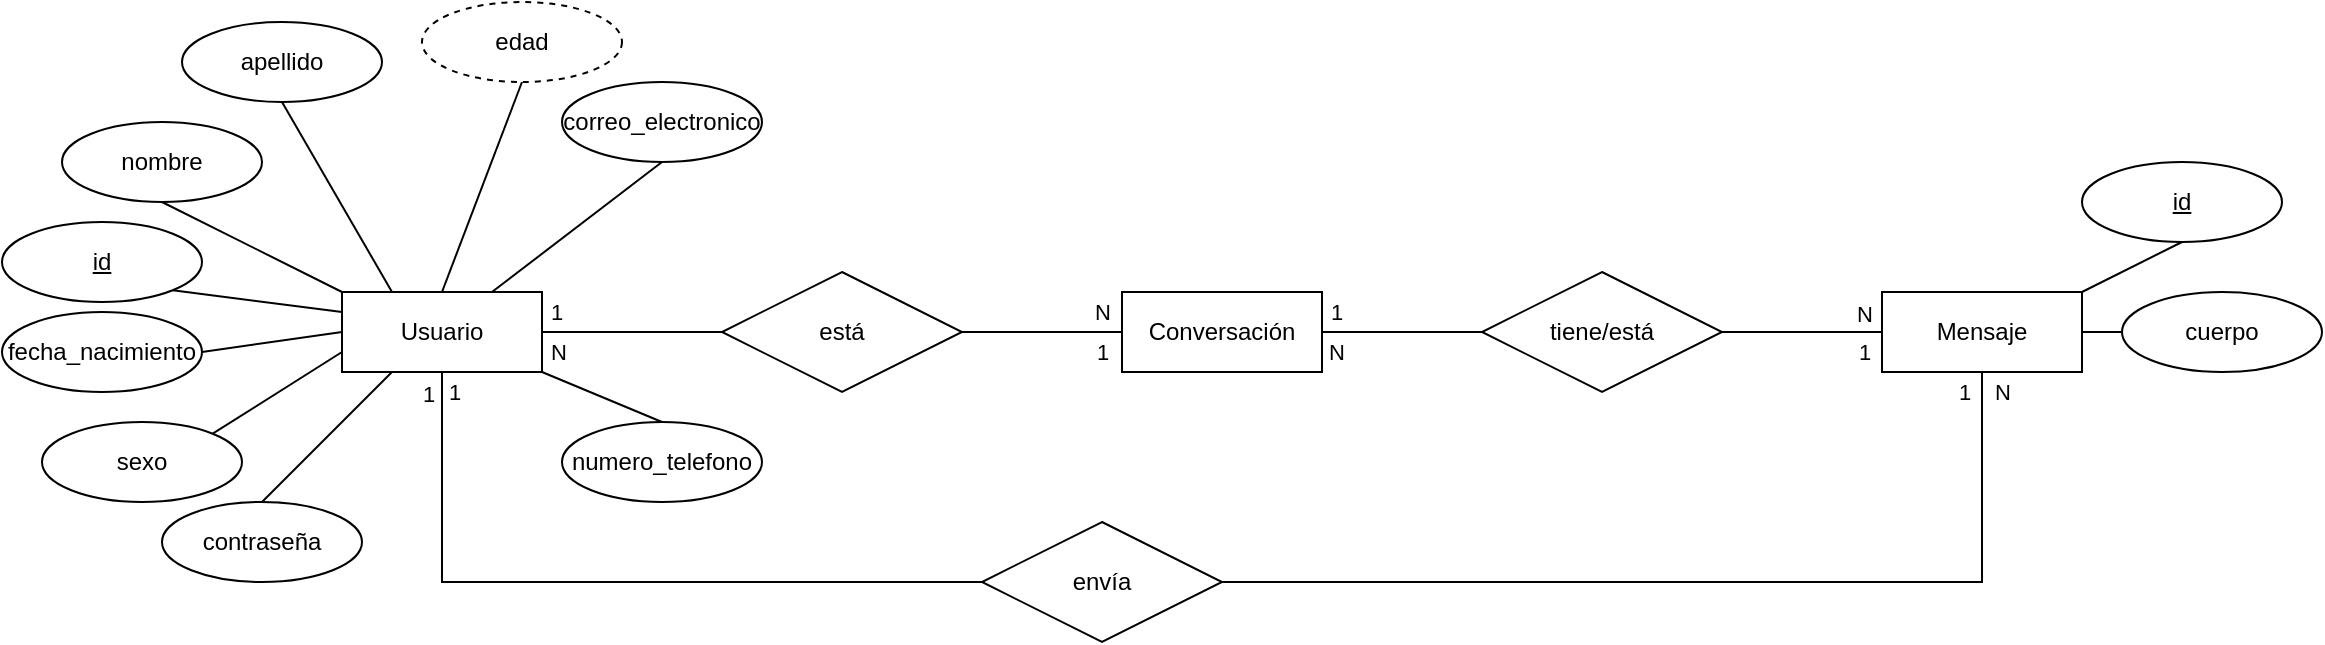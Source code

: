 <mxfile version="21.1.2" type="device" pages="2">
  <diagram name="Modelo E-R" id="Kjq1ofLbOxdG6MeeP5zD">
    <mxGraphModel dx="451" dy="279" grid="1" gridSize="10" guides="1" tooltips="1" connect="1" arrows="1" fold="1" page="1" pageScale="1" pageWidth="1920" pageHeight="1200" math="0" shadow="0">
      <root>
        <mxCell id="0" />
        <mxCell id="1" parent="0" />
        <mxCell id="yX9JV-Ymla08bKWUB7v5-12" style="rounded=0;orthogonalLoop=1;jettySize=auto;html=1;exitX=1;exitY=1;exitDx=0;exitDy=0;entryX=0.5;entryY=0;entryDx=0;entryDy=0;endArrow=none;endFill=0;" parent="1" source="4losXt2eRMsu0hmIPOYS-1" target="yX9JV-Ymla08bKWUB7v5-3" edge="1">
          <mxGeometry relative="1" as="geometry" />
        </mxCell>
        <mxCell id="X-p3ntqWOkDZ_lvU22I9-5" style="edgeStyle=orthogonalEdgeStyle;rounded=0;orthogonalLoop=1;jettySize=auto;html=1;exitX=1;exitY=0.5;exitDx=0;exitDy=0;entryX=0;entryY=0.5;entryDx=0;entryDy=0;endArrow=none;endFill=0;" parent="1" source="4losXt2eRMsu0hmIPOYS-1" target="X-p3ntqWOkDZ_lvU22I9-4" edge="1">
          <mxGeometry relative="1" as="geometry" />
        </mxCell>
        <mxCell id="X-p3ntqWOkDZ_lvU22I9-13" value="1" style="edgeLabel;html=1;align=center;verticalAlign=middle;resizable=0;points=[];" parent="X-p3ntqWOkDZ_lvU22I9-5" vertex="1" connectable="0">
          <mxGeometry x="-0.856" relative="1" as="geometry">
            <mxPoint y="-10" as="offset" />
          </mxGeometry>
        </mxCell>
        <mxCell id="X-p3ntqWOkDZ_lvU22I9-16" value="N" style="edgeLabel;html=1;align=center;verticalAlign=middle;resizable=0;points=[];" parent="X-p3ntqWOkDZ_lvU22I9-5" vertex="1" connectable="0">
          <mxGeometry x="-0.833" y="-2" relative="1" as="geometry">
            <mxPoint y="8" as="offset" />
          </mxGeometry>
        </mxCell>
        <mxCell id="dTG6pvPPmzNsuKSoRJyU-1" style="edgeStyle=orthogonalEdgeStyle;rounded=0;orthogonalLoop=1;jettySize=auto;html=1;exitX=0.5;exitY=1;exitDx=0;exitDy=0;entryX=0;entryY=0.5;entryDx=0;entryDy=0;endArrow=none;endFill=0;" edge="1" parent="1" source="4losXt2eRMsu0hmIPOYS-1" target="HdDeSyMFWv21t6nSbAXX-1">
          <mxGeometry relative="1" as="geometry" />
        </mxCell>
        <mxCell id="dTG6pvPPmzNsuKSoRJyU-2" value="1" style="edgeLabel;html=1;align=center;verticalAlign=middle;resizable=0;points=[];" vertex="1" connectable="0" parent="dTG6pvPPmzNsuKSoRJyU-1">
          <mxGeometry x="-0.949" relative="1" as="geometry">
            <mxPoint x="-7" y="1" as="offset" />
          </mxGeometry>
        </mxCell>
        <mxCell id="dTG6pvPPmzNsuKSoRJyU-6" value="1" style="edgeLabel;html=1;align=center;verticalAlign=middle;resizable=0;points=[];" vertex="1" connectable="0" parent="dTG6pvPPmzNsuKSoRJyU-1">
          <mxGeometry x="-0.941" relative="1" as="geometry">
            <mxPoint x="6" y="-1" as="offset" />
          </mxGeometry>
        </mxCell>
        <mxCell id="4losXt2eRMsu0hmIPOYS-1" value="Usuario" style="whiteSpace=wrap;html=1;align=center;" parent="1" vertex="1">
          <mxGeometry x="170" y="145" width="100" height="40" as="geometry" />
        </mxCell>
        <mxCell id="X-p3ntqWOkDZ_lvU22I9-10" style="rounded=0;orthogonalLoop=1;jettySize=auto;html=1;exitX=1;exitY=0;exitDx=0;exitDy=0;entryX=0.5;entryY=1;entryDx=0;entryDy=0;endArrow=none;endFill=0;" parent="1" source="4losXt2eRMsu0hmIPOYS-2" target="xmsk2zyIc6v0mAVFfnuu-1" edge="1">
          <mxGeometry relative="1" as="geometry" />
        </mxCell>
        <mxCell id="X-p3ntqWOkDZ_lvU22I9-11" style="rounded=0;orthogonalLoop=1;jettySize=auto;html=1;exitX=1;exitY=0.5;exitDx=0;exitDy=0;endArrow=none;endFill=0;" parent="1" source="4losXt2eRMsu0hmIPOYS-2" target="xmsk2zyIc6v0mAVFfnuu-4" edge="1">
          <mxGeometry relative="1" as="geometry" />
        </mxCell>
        <mxCell id="4losXt2eRMsu0hmIPOYS-2" value="Mensaje" style="whiteSpace=wrap;html=1;align=center;" parent="1" vertex="1">
          <mxGeometry x="940" y="145" width="100" height="40" as="geometry" />
        </mxCell>
        <mxCell id="yX9JV-Ymla08bKWUB7v5-4" style="rounded=0;orthogonalLoop=1;jettySize=auto;html=1;exitX=1;exitY=1;exitDx=0;exitDy=0;entryX=0;entryY=0.25;entryDx=0;entryDy=0;endArrow=none;endFill=0;" parent="1" source="4losXt2eRMsu0hmIPOYS-3" target="4losXt2eRMsu0hmIPOYS-1" edge="1">
          <mxGeometry relative="1" as="geometry" />
        </mxCell>
        <mxCell id="4losXt2eRMsu0hmIPOYS-3" value="id" style="ellipse;whiteSpace=wrap;html=1;align=center;fontStyle=4;" parent="1" vertex="1">
          <mxGeometry y="110" width="100" height="40" as="geometry" />
        </mxCell>
        <mxCell id="yX9JV-Ymla08bKWUB7v5-5" style="rounded=0;orthogonalLoop=1;jettySize=auto;html=1;exitX=0.5;exitY=1;exitDx=0;exitDy=0;endArrow=none;endFill=0;entryX=0;entryY=0;entryDx=0;entryDy=0;" parent="1" source="kiLoDUDONu8ahi3XAkX6-1" target="4losXt2eRMsu0hmIPOYS-1" edge="1">
          <mxGeometry relative="1" as="geometry">
            <mxPoint x="130" y="150" as="targetPoint" />
          </mxGeometry>
        </mxCell>
        <mxCell id="kiLoDUDONu8ahi3XAkX6-1" value="nombre" style="ellipse;whiteSpace=wrap;html=1;align=center;" parent="1" vertex="1">
          <mxGeometry x="30" y="60" width="100" height="40" as="geometry" />
        </mxCell>
        <mxCell id="yX9JV-Ymla08bKWUB7v5-6" style="rounded=0;orthogonalLoop=1;jettySize=auto;html=1;exitX=0.5;exitY=1;exitDx=0;exitDy=0;entryX=0.25;entryY=0;entryDx=0;entryDy=0;endArrow=none;endFill=0;" parent="1" source="kiLoDUDONu8ahi3XAkX6-2" target="4losXt2eRMsu0hmIPOYS-1" edge="1">
          <mxGeometry relative="1" as="geometry" />
        </mxCell>
        <mxCell id="kiLoDUDONu8ahi3XAkX6-2" value="apellido" style="ellipse;whiteSpace=wrap;html=1;align=center;" parent="1" vertex="1">
          <mxGeometry x="90" y="10" width="100" height="40" as="geometry" />
        </mxCell>
        <mxCell id="yX9JV-Ymla08bKWUB7v5-7" style="rounded=0;orthogonalLoop=1;jettySize=auto;html=1;exitX=0.5;exitY=1;exitDx=0;exitDy=0;entryX=0.5;entryY=0;entryDx=0;entryDy=0;endArrow=none;endFill=0;" parent="1" source="tdKTAabC3araStLOoex2-2" target="4losXt2eRMsu0hmIPOYS-1" edge="1">
          <mxGeometry relative="1" as="geometry" />
        </mxCell>
        <mxCell id="tdKTAabC3araStLOoex2-2" value="edad" style="ellipse;whiteSpace=wrap;html=1;align=center;dashed=1;" parent="1" vertex="1">
          <mxGeometry x="210" width="100" height="40" as="geometry" />
        </mxCell>
        <mxCell id="yX9JV-Ymla08bKWUB7v5-9" style="rounded=0;orthogonalLoop=1;jettySize=auto;html=1;exitX=1;exitY=0.5;exitDx=0;exitDy=0;entryX=0;entryY=0.5;entryDx=0;entryDy=0;endArrow=none;endFill=0;" parent="1" source="tdKTAabC3araStLOoex2-5" target="4losXt2eRMsu0hmIPOYS-1" edge="1">
          <mxGeometry relative="1" as="geometry" />
        </mxCell>
        <mxCell id="tdKTAabC3araStLOoex2-5" value="fecha_nacimiento" style="ellipse;whiteSpace=wrap;html=1;align=center;" parent="1" vertex="1">
          <mxGeometry y="155" width="100" height="40" as="geometry" />
        </mxCell>
        <mxCell id="yX9JV-Ymla08bKWUB7v5-10" style="rounded=0;orthogonalLoop=1;jettySize=auto;html=1;exitX=1;exitY=0;exitDx=0;exitDy=0;entryX=0;entryY=0.75;entryDx=0;entryDy=0;endArrow=none;endFill=0;" parent="1" source="vCHXLCT4q0ZmiiI1EdTP-1" target="4losXt2eRMsu0hmIPOYS-1" edge="1">
          <mxGeometry relative="1" as="geometry" />
        </mxCell>
        <mxCell id="vCHXLCT4q0ZmiiI1EdTP-1" value="sexo" style="ellipse;whiteSpace=wrap;html=1;align=center;" parent="1" vertex="1">
          <mxGeometry x="20" y="210" width="100" height="40" as="geometry" />
        </mxCell>
        <mxCell id="yX9JV-Ymla08bKWUB7v5-8" style="rounded=0;orthogonalLoop=1;jettySize=auto;html=1;exitX=0.5;exitY=1;exitDx=0;exitDy=0;entryX=0.75;entryY=0;entryDx=0;entryDy=0;endArrow=none;endFill=0;" parent="1" source="yX9JV-Ymla08bKWUB7v5-1" target="4losXt2eRMsu0hmIPOYS-1" edge="1">
          <mxGeometry relative="1" as="geometry" />
        </mxCell>
        <mxCell id="yX9JV-Ymla08bKWUB7v5-1" value="correo_electronico" style="ellipse;whiteSpace=wrap;html=1;align=center;" parent="1" vertex="1">
          <mxGeometry x="280" y="40" width="100" height="40" as="geometry" />
        </mxCell>
        <mxCell id="yX9JV-Ymla08bKWUB7v5-11" style="rounded=0;orthogonalLoop=1;jettySize=auto;html=1;exitX=0.5;exitY=0;exitDx=0;exitDy=0;entryX=0.25;entryY=1;entryDx=0;entryDy=0;endArrow=none;endFill=0;" parent="1" source="yX9JV-Ymla08bKWUB7v5-2" target="4losXt2eRMsu0hmIPOYS-1" edge="1">
          <mxGeometry relative="1" as="geometry" />
        </mxCell>
        <mxCell id="yX9JV-Ymla08bKWUB7v5-2" value="contraseña" style="ellipse;whiteSpace=wrap;html=1;align=center;" parent="1" vertex="1">
          <mxGeometry x="80" y="250" width="100" height="40" as="geometry" />
        </mxCell>
        <mxCell id="yX9JV-Ymla08bKWUB7v5-3" value="numero_telefono" style="ellipse;whiteSpace=wrap;html=1;align=center;" parent="1" vertex="1">
          <mxGeometry x="280" y="210" width="100" height="40" as="geometry" />
        </mxCell>
        <mxCell id="xmsk2zyIc6v0mAVFfnuu-1" value="id" style="ellipse;whiteSpace=wrap;html=1;align=center;fontStyle=4;" parent="1" vertex="1">
          <mxGeometry x="1040" y="80" width="100" height="40" as="geometry" />
        </mxCell>
        <mxCell id="xmsk2zyIc6v0mAVFfnuu-4" value="cuerpo" style="ellipse;whiteSpace=wrap;html=1;align=center;" parent="1" vertex="1">
          <mxGeometry x="1060" y="145" width="100" height="40" as="geometry" />
        </mxCell>
        <mxCell id="X-p3ntqWOkDZ_lvU22I9-8" style="edgeStyle=orthogonalEdgeStyle;rounded=0;orthogonalLoop=1;jettySize=auto;html=1;exitX=1;exitY=0.5;exitDx=0;exitDy=0;entryX=0;entryY=0.5;entryDx=0;entryDy=0;endArrow=none;endFill=0;" parent="1" source="X-p3ntqWOkDZ_lvU22I9-2" target="X-p3ntqWOkDZ_lvU22I9-7" edge="1">
          <mxGeometry relative="1" as="geometry" />
        </mxCell>
        <mxCell id="X-p3ntqWOkDZ_lvU22I9-19" value="1" style="edgeLabel;html=1;align=center;verticalAlign=middle;resizable=0;points=[];" parent="X-p3ntqWOkDZ_lvU22I9-8" vertex="1" connectable="0">
          <mxGeometry x="-0.851" relative="1" as="geometry">
            <mxPoint x="1" y="-10" as="offset" />
          </mxGeometry>
        </mxCell>
        <mxCell id="X-p3ntqWOkDZ_lvU22I9-22" value="N" style="edgeLabel;html=1;align=center;verticalAlign=middle;resizable=0;points=[];" parent="X-p3ntqWOkDZ_lvU22I9-8" vertex="1" connectable="0">
          <mxGeometry x="-0.825" y="2" relative="1" as="geometry">
            <mxPoint y="12" as="offset" />
          </mxGeometry>
        </mxCell>
        <mxCell id="X-p3ntqWOkDZ_lvU22I9-2" value="Conversación" style="whiteSpace=wrap;html=1;align=center;" parent="1" vertex="1">
          <mxGeometry x="560" y="145" width="100" height="40" as="geometry" />
        </mxCell>
        <mxCell id="X-p3ntqWOkDZ_lvU22I9-6" style="edgeStyle=orthogonalEdgeStyle;rounded=0;orthogonalLoop=1;jettySize=auto;html=1;exitX=1;exitY=0.5;exitDx=0;exitDy=0;entryX=0;entryY=0.5;entryDx=0;entryDy=0;endArrow=none;endFill=0;" parent="1" source="X-p3ntqWOkDZ_lvU22I9-4" target="X-p3ntqWOkDZ_lvU22I9-2" edge="1">
          <mxGeometry relative="1" as="geometry" />
        </mxCell>
        <mxCell id="X-p3ntqWOkDZ_lvU22I9-17" value="N" style="edgeLabel;html=1;align=center;verticalAlign=middle;resizable=0;points=[];" parent="X-p3ntqWOkDZ_lvU22I9-6" vertex="1" connectable="0">
          <mxGeometry x="0.754" y="-1" relative="1" as="geometry">
            <mxPoint y="-11" as="offset" />
          </mxGeometry>
        </mxCell>
        <mxCell id="X-p3ntqWOkDZ_lvU22I9-18" value="1" style="edgeLabel;html=1;align=center;verticalAlign=middle;resizable=0;points=[];" parent="X-p3ntqWOkDZ_lvU22I9-6" vertex="1" connectable="0">
          <mxGeometry x="0.767" relative="1" as="geometry">
            <mxPoint x="-1" y="10" as="offset" />
          </mxGeometry>
        </mxCell>
        <mxCell id="X-p3ntqWOkDZ_lvU22I9-4" value="está" style="shape=rhombus;perimeter=rhombusPerimeter;whiteSpace=wrap;html=1;align=center;" parent="1" vertex="1">
          <mxGeometry x="360" y="135" width="120" height="60" as="geometry" />
        </mxCell>
        <mxCell id="X-p3ntqWOkDZ_lvU22I9-9" style="edgeStyle=orthogonalEdgeStyle;rounded=0;orthogonalLoop=1;jettySize=auto;html=1;exitX=1;exitY=0.5;exitDx=0;exitDy=0;endArrow=none;endFill=0;" parent="1" source="X-p3ntqWOkDZ_lvU22I9-7" target="4losXt2eRMsu0hmIPOYS-2" edge="1">
          <mxGeometry relative="1" as="geometry" />
        </mxCell>
        <mxCell id="X-p3ntqWOkDZ_lvU22I9-20" value="N" style="edgeLabel;html=1;align=center;verticalAlign=middle;resizable=0;points=[];" parent="X-p3ntqWOkDZ_lvU22I9-9" vertex="1" connectable="0">
          <mxGeometry x="0.741" y="1" relative="1" as="geometry">
            <mxPoint x="1" y="-8" as="offset" />
          </mxGeometry>
        </mxCell>
        <mxCell id="X-p3ntqWOkDZ_lvU22I9-21" value="1" style="edgeLabel;html=1;align=center;verticalAlign=middle;resizable=0;points=[];" parent="X-p3ntqWOkDZ_lvU22I9-9" vertex="1" connectable="0">
          <mxGeometry x="0.793" y="-1" relative="1" as="geometry">
            <mxPoint x="-1" y="9" as="offset" />
          </mxGeometry>
        </mxCell>
        <mxCell id="X-p3ntqWOkDZ_lvU22I9-7" value="tiene/está" style="shape=rhombus;perimeter=rhombusPerimeter;whiteSpace=wrap;html=1;align=center;" parent="1" vertex="1">
          <mxGeometry x="740" y="135" width="120" height="60" as="geometry" />
        </mxCell>
        <mxCell id="HdDeSyMFWv21t6nSbAXX-3" style="edgeStyle=orthogonalEdgeStyle;rounded=0;orthogonalLoop=1;jettySize=auto;html=1;exitX=1;exitY=0.5;exitDx=0;exitDy=0;entryX=0.5;entryY=1;entryDx=0;entryDy=0;endArrow=none;endFill=0;" edge="1" parent="1" source="HdDeSyMFWv21t6nSbAXX-1" target="4losXt2eRMsu0hmIPOYS-2">
          <mxGeometry relative="1" as="geometry" />
        </mxCell>
        <mxCell id="dTG6pvPPmzNsuKSoRJyU-3" value="N" style="edgeLabel;html=1;align=center;verticalAlign=middle;resizable=0;points=[];" vertex="1" connectable="0" parent="HdDeSyMFWv21t6nSbAXX-3">
          <mxGeometry x="0.962" relative="1" as="geometry">
            <mxPoint x="10" y="1" as="offset" />
          </mxGeometry>
        </mxCell>
        <mxCell id="dTG6pvPPmzNsuKSoRJyU-5" value="1" style="edgeLabel;html=1;align=center;verticalAlign=middle;resizable=0;points=[];" vertex="1" connectable="0" parent="HdDeSyMFWv21t6nSbAXX-3">
          <mxGeometry x="0.958" relative="1" as="geometry">
            <mxPoint x="-9" as="offset" />
          </mxGeometry>
        </mxCell>
        <mxCell id="HdDeSyMFWv21t6nSbAXX-1" value="envía" style="shape=rhombus;perimeter=rhombusPerimeter;whiteSpace=wrap;html=1;align=center;" vertex="1" parent="1">
          <mxGeometry x="490" y="260" width="120" height="60" as="geometry" />
        </mxCell>
      </root>
    </mxGraphModel>
  </diagram>
  <diagram id="68AVd3Fkjq6IWPek6ecg" name="Modelo relacional">
    <mxGraphModel dx="880" dy="544" grid="1" gridSize="10" guides="1" tooltips="1" connect="1" arrows="1" fold="1" page="1" pageScale="1" pageWidth="1920" pageHeight="1200" math="0" shadow="0">
      <root>
        <mxCell id="0" />
        <mxCell id="1" parent="0" />
        <mxCell id="wG4TW3lQzgphsdeJr7_L-14" value="usuarios" style="shape=table;startSize=30;container=1;collapsible=1;childLayout=tableLayout;fixedRows=1;rowLines=0;fontStyle=1;align=center;resizeLast=1;html=1;" parent="1" vertex="1">
          <mxGeometry x="80" y="20" width="300" height="270" as="geometry" />
        </mxCell>
        <mxCell id="wG4TW3lQzgphsdeJr7_L-15" value="" style="shape=tableRow;horizontal=0;startSize=0;swimlaneHead=0;swimlaneBody=0;fillColor=none;collapsible=0;dropTarget=0;points=[[0,0.5],[1,0.5]];portConstraint=eastwest;top=0;left=0;right=0;bottom=1;" parent="wG4TW3lQzgphsdeJr7_L-14" vertex="1">
          <mxGeometry y="30" width="300" height="30" as="geometry" />
        </mxCell>
        <mxCell id="wG4TW3lQzgphsdeJr7_L-16" value="PK" style="shape=partialRectangle;connectable=0;fillColor=none;top=0;left=0;bottom=0;right=0;fontStyle=1;overflow=hidden;whiteSpace=wrap;html=1;" parent="wG4TW3lQzgphsdeJr7_L-15" vertex="1">
          <mxGeometry width="30" height="30" as="geometry">
            <mxRectangle width="30" height="30" as="alternateBounds" />
          </mxGeometry>
        </mxCell>
        <mxCell id="wG4TW3lQzgphsdeJr7_L-17" value="id int primary key not null" style="shape=partialRectangle;connectable=0;fillColor=none;top=0;left=0;bottom=0;right=0;align=left;spacingLeft=6;fontStyle=5;overflow=hidden;whiteSpace=wrap;html=1;" parent="wG4TW3lQzgphsdeJr7_L-15" vertex="1">
          <mxGeometry x="30" width="270" height="30" as="geometry">
            <mxRectangle width="270" height="30" as="alternateBounds" />
          </mxGeometry>
        </mxCell>
        <mxCell id="wG4TW3lQzgphsdeJr7_L-18" value="" style="shape=tableRow;horizontal=0;startSize=0;swimlaneHead=0;swimlaneBody=0;fillColor=none;collapsible=0;dropTarget=0;points=[[0,0.5],[1,0.5]];portConstraint=eastwest;top=0;left=0;right=0;bottom=0;" parent="wG4TW3lQzgphsdeJr7_L-14" vertex="1">
          <mxGeometry y="60" width="300" height="30" as="geometry" />
        </mxCell>
        <mxCell id="wG4TW3lQzgphsdeJr7_L-19" value="" style="shape=partialRectangle;connectable=0;fillColor=none;top=0;left=0;bottom=0;right=0;editable=1;overflow=hidden;whiteSpace=wrap;html=1;" parent="wG4TW3lQzgphsdeJr7_L-18" vertex="1">
          <mxGeometry width="30" height="30" as="geometry">
            <mxRectangle width="30" height="30" as="alternateBounds" />
          </mxGeometry>
        </mxCell>
        <mxCell id="wG4TW3lQzgphsdeJr7_L-20" value="nombre varchar(50) not null" style="shape=partialRectangle;connectable=0;fillColor=none;top=0;left=0;bottom=0;right=0;align=left;spacingLeft=6;overflow=hidden;whiteSpace=wrap;html=1;" parent="wG4TW3lQzgphsdeJr7_L-18" vertex="1">
          <mxGeometry x="30" width="270" height="30" as="geometry">
            <mxRectangle width="270" height="30" as="alternateBounds" />
          </mxGeometry>
        </mxCell>
        <mxCell id="wG4TW3lQzgphsdeJr7_L-21" value="" style="shape=tableRow;horizontal=0;startSize=0;swimlaneHead=0;swimlaneBody=0;fillColor=none;collapsible=0;dropTarget=0;points=[[0,0.5],[1,0.5]];portConstraint=eastwest;top=0;left=0;right=0;bottom=0;" parent="wG4TW3lQzgphsdeJr7_L-14" vertex="1">
          <mxGeometry y="90" width="300" height="30" as="geometry" />
        </mxCell>
        <mxCell id="wG4TW3lQzgphsdeJr7_L-22" value="" style="shape=partialRectangle;connectable=0;fillColor=none;top=0;left=0;bottom=0;right=0;editable=1;overflow=hidden;whiteSpace=wrap;html=1;" parent="wG4TW3lQzgphsdeJr7_L-21" vertex="1">
          <mxGeometry width="30" height="30" as="geometry">
            <mxRectangle width="30" height="30" as="alternateBounds" />
          </mxGeometry>
        </mxCell>
        <mxCell id="wG4TW3lQzgphsdeJr7_L-23" value="apellido varchar(70) not null" style="shape=partialRectangle;connectable=0;fillColor=none;top=0;left=0;bottom=0;right=0;align=left;spacingLeft=6;overflow=hidden;whiteSpace=wrap;html=1;" parent="wG4TW3lQzgphsdeJr7_L-21" vertex="1">
          <mxGeometry x="30" width="270" height="30" as="geometry">
            <mxRectangle width="270" height="30" as="alternateBounds" />
          </mxGeometry>
        </mxCell>
        <mxCell id="wG4TW3lQzgphsdeJr7_L-24" value="" style="shape=tableRow;horizontal=0;startSize=0;swimlaneHead=0;swimlaneBody=0;fillColor=none;collapsible=0;dropTarget=0;points=[[0,0.5],[1,0.5]];portConstraint=eastwest;top=0;left=0;right=0;bottom=0;" parent="wG4TW3lQzgphsdeJr7_L-14" vertex="1">
          <mxGeometry y="120" width="300" height="30" as="geometry" />
        </mxCell>
        <mxCell id="wG4TW3lQzgphsdeJr7_L-25" value="" style="shape=partialRectangle;connectable=0;fillColor=none;top=0;left=0;bottom=0;right=0;editable=1;overflow=hidden;whiteSpace=wrap;html=1;" parent="wG4TW3lQzgphsdeJr7_L-24" vertex="1">
          <mxGeometry width="30" height="30" as="geometry">
            <mxRectangle width="30" height="30" as="alternateBounds" />
          </mxGeometry>
        </mxCell>
        <mxCell id="wG4TW3lQzgphsdeJr7_L-26" value="edad int not null" style="shape=partialRectangle;connectable=0;fillColor=none;top=0;left=0;bottom=0;right=0;align=left;spacingLeft=6;overflow=hidden;whiteSpace=wrap;html=1;" parent="wG4TW3lQzgphsdeJr7_L-24" vertex="1">
          <mxGeometry x="30" width="270" height="30" as="geometry">
            <mxRectangle width="270" height="30" as="alternateBounds" />
          </mxGeometry>
        </mxCell>
        <mxCell id="wG4TW3lQzgphsdeJr7_L-30" value="" style="shape=tableRow;horizontal=0;startSize=0;swimlaneHead=0;swimlaneBody=0;fillColor=none;collapsible=0;dropTarget=0;points=[[0,0.5],[1,0.5]];portConstraint=eastwest;top=0;left=0;right=0;bottom=0;" parent="wG4TW3lQzgphsdeJr7_L-14" vertex="1">
          <mxGeometry y="150" width="300" height="30" as="geometry" />
        </mxCell>
        <mxCell id="wG4TW3lQzgphsdeJr7_L-31" value="" style="shape=partialRectangle;connectable=0;fillColor=none;top=0;left=0;bottom=0;right=0;editable=1;overflow=hidden;" parent="wG4TW3lQzgphsdeJr7_L-30" vertex="1">
          <mxGeometry width="30" height="30" as="geometry">
            <mxRectangle width="30" height="30" as="alternateBounds" />
          </mxGeometry>
        </mxCell>
        <mxCell id="wG4TW3lQzgphsdeJr7_L-32" value="sexo char(1) not null" style="shape=partialRectangle;connectable=0;fillColor=none;top=0;left=0;bottom=0;right=0;align=left;spacingLeft=6;overflow=hidden;" parent="wG4TW3lQzgphsdeJr7_L-30" vertex="1">
          <mxGeometry x="30" width="270" height="30" as="geometry">
            <mxRectangle width="270" height="30" as="alternateBounds" />
          </mxGeometry>
        </mxCell>
        <mxCell id="wG4TW3lQzgphsdeJr7_L-33" value="" style="shape=tableRow;horizontal=0;startSize=0;swimlaneHead=0;swimlaneBody=0;fillColor=none;collapsible=0;dropTarget=0;points=[[0,0.5],[1,0.5]];portConstraint=eastwest;top=0;left=0;right=0;bottom=0;" parent="wG4TW3lQzgphsdeJr7_L-14" vertex="1">
          <mxGeometry y="180" width="300" height="30" as="geometry" />
        </mxCell>
        <mxCell id="wG4TW3lQzgphsdeJr7_L-34" value="" style="shape=partialRectangle;connectable=0;fillColor=none;top=0;left=0;bottom=0;right=0;editable=1;overflow=hidden;" parent="wG4TW3lQzgphsdeJr7_L-33" vertex="1">
          <mxGeometry width="30" height="30" as="geometry">
            <mxRectangle width="30" height="30" as="alternateBounds" />
          </mxGeometry>
        </mxCell>
        <mxCell id="wG4TW3lQzgphsdeJr7_L-35" value="correo_electronico varchar(255) not null" style="shape=partialRectangle;connectable=0;fillColor=none;top=0;left=0;bottom=0;right=0;align=left;spacingLeft=6;overflow=hidden;" parent="wG4TW3lQzgphsdeJr7_L-33" vertex="1">
          <mxGeometry x="30" width="270" height="30" as="geometry">
            <mxRectangle width="270" height="30" as="alternateBounds" />
          </mxGeometry>
        </mxCell>
        <mxCell id="wG4TW3lQzgphsdeJr7_L-36" value="" style="shape=tableRow;horizontal=0;startSize=0;swimlaneHead=0;swimlaneBody=0;fillColor=none;collapsible=0;dropTarget=0;points=[[0,0.5],[1,0.5]];portConstraint=eastwest;top=0;left=0;right=0;bottom=0;" parent="wG4TW3lQzgphsdeJr7_L-14" vertex="1">
          <mxGeometry y="210" width="300" height="30" as="geometry" />
        </mxCell>
        <mxCell id="wG4TW3lQzgphsdeJr7_L-37" value="" style="shape=partialRectangle;connectable=0;fillColor=none;top=0;left=0;bottom=0;right=0;editable=1;overflow=hidden;" parent="wG4TW3lQzgphsdeJr7_L-36" vertex="1">
          <mxGeometry width="30" height="30" as="geometry">
            <mxRectangle width="30" height="30" as="alternateBounds" />
          </mxGeometry>
        </mxCell>
        <mxCell id="wG4TW3lQzgphsdeJr7_L-38" value="contrasena varchar(20) not null" style="shape=partialRectangle;connectable=0;fillColor=none;top=0;left=0;bottom=0;right=0;align=left;spacingLeft=6;overflow=hidden;" parent="wG4TW3lQzgphsdeJr7_L-36" vertex="1">
          <mxGeometry x="30" width="270" height="30" as="geometry">
            <mxRectangle width="270" height="30" as="alternateBounds" />
          </mxGeometry>
        </mxCell>
        <mxCell id="wG4TW3lQzgphsdeJr7_L-39" value="" style="shape=tableRow;horizontal=0;startSize=0;swimlaneHead=0;swimlaneBody=0;fillColor=none;collapsible=0;dropTarget=0;points=[[0,0.5],[1,0.5]];portConstraint=eastwest;top=0;left=0;right=0;bottom=0;" parent="wG4TW3lQzgphsdeJr7_L-14" vertex="1">
          <mxGeometry y="240" width="300" height="30" as="geometry" />
        </mxCell>
        <mxCell id="wG4TW3lQzgphsdeJr7_L-40" value="" style="shape=partialRectangle;connectable=0;fillColor=none;top=0;left=0;bottom=0;right=0;editable=1;overflow=hidden;" parent="wG4TW3lQzgphsdeJr7_L-39" vertex="1">
          <mxGeometry width="30" height="30" as="geometry">
            <mxRectangle width="30" height="30" as="alternateBounds" />
          </mxGeometry>
        </mxCell>
        <mxCell id="wG4TW3lQzgphsdeJr7_L-41" value="numero_telefono varchar(10)" style="shape=partialRectangle;connectable=0;fillColor=none;top=0;left=0;bottom=0;right=0;align=left;spacingLeft=6;overflow=hidden;" parent="wG4TW3lQzgphsdeJr7_L-39" vertex="1">
          <mxGeometry x="30" width="270" height="30" as="geometry">
            <mxRectangle width="270" height="30" as="alternateBounds" />
          </mxGeometry>
        </mxCell>
        <mxCell id="75o4LlhVmYuY6itlYUdO-2" value="conversaciones" style="shape=table;startSize=30;container=1;collapsible=1;childLayout=tableLayout;fixedRows=1;rowLines=0;fontStyle=1;align=center;resizeLast=1;html=1;" parent="1" vertex="1">
          <mxGeometry x="930" y="115" width="280" height="60" as="geometry" />
        </mxCell>
        <mxCell id="75o4LlhVmYuY6itlYUdO-3" value="" style="shape=tableRow;horizontal=0;startSize=0;swimlaneHead=0;swimlaneBody=0;fillColor=none;collapsible=0;dropTarget=0;points=[[0,0.5],[1,0.5]];portConstraint=eastwest;top=0;left=0;right=0;bottom=1;" parent="75o4LlhVmYuY6itlYUdO-2" vertex="1">
          <mxGeometry y="30" width="280" height="30" as="geometry" />
        </mxCell>
        <mxCell id="75o4LlhVmYuY6itlYUdO-4" value="PK" style="shape=partialRectangle;connectable=0;fillColor=none;top=0;left=0;bottom=0;right=0;fontStyle=1;overflow=hidden;whiteSpace=wrap;html=1;" parent="75o4LlhVmYuY6itlYUdO-3" vertex="1">
          <mxGeometry width="30" height="30" as="geometry">
            <mxRectangle width="30" height="30" as="alternateBounds" />
          </mxGeometry>
        </mxCell>
        <mxCell id="75o4LlhVmYuY6itlYUdO-5" value="id int primary key not null" style="shape=partialRectangle;connectable=0;fillColor=none;top=0;left=0;bottom=0;right=0;align=left;spacingLeft=6;fontStyle=5;overflow=hidden;whiteSpace=wrap;html=1;" parent="75o4LlhVmYuY6itlYUdO-3" vertex="1">
          <mxGeometry x="30" width="250" height="30" as="geometry">
            <mxRectangle width="250" height="30" as="alternateBounds" />
          </mxGeometry>
        </mxCell>
        <mxCell id="dcwNPX_yKjpHZIqxWipm-7" value="mensajes" style="shape=table;startSize=30;container=1;collapsible=1;childLayout=tableLayout;fixedRows=1;rowLines=0;fontStyle=1;align=center;resizeLast=1;html=1;" parent="1" vertex="1">
          <mxGeometry x="525" y="300" width="240" height="120" as="geometry" />
        </mxCell>
        <mxCell id="dcwNPX_yKjpHZIqxWipm-8" value="" style="shape=tableRow;horizontal=0;startSize=0;swimlaneHead=0;swimlaneBody=0;fillColor=none;collapsible=0;dropTarget=0;points=[[0,0.5],[1,0.5]];portConstraint=eastwest;top=0;left=0;right=0;bottom=1;" parent="dcwNPX_yKjpHZIqxWipm-7" vertex="1">
          <mxGeometry y="30" width="240" height="30" as="geometry" />
        </mxCell>
        <mxCell id="dcwNPX_yKjpHZIqxWipm-9" value="PK" style="shape=partialRectangle;connectable=0;fillColor=none;top=0;left=0;bottom=0;right=0;fontStyle=1;overflow=hidden;whiteSpace=wrap;html=1;" parent="dcwNPX_yKjpHZIqxWipm-8" vertex="1">
          <mxGeometry width="30" height="30" as="geometry">
            <mxRectangle width="30" height="30" as="alternateBounds" />
          </mxGeometry>
        </mxCell>
        <mxCell id="dcwNPX_yKjpHZIqxWipm-10" value="id int primary key not null" style="shape=partialRectangle;connectable=0;fillColor=none;top=0;left=0;bottom=0;right=0;align=left;spacingLeft=6;fontStyle=5;overflow=hidden;whiteSpace=wrap;html=1;" parent="dcwNPX_yKjpHZIqxWipm-8" vertex="1">
          <mxGeometry x="30" width="210" height="30" as="geometry">
            <mxRectangle width="210" height="30" as="alternateBounds" />
          </mxGeometry>
        </mxCell>
        <mxCell id="UiarwVRuvn14wqjpsmy_-1" value="" style="shape=tableRow;horizontal=0;startSize=0;swimlaneHead=0;swimlaneBody=0;fillColor=none;collapsible=0;dropTarget=0;points=[[0,0.5],[1,0.5]];portConstraint=eastwest;top=0;left=0;right=0;bottom=0;" parent="dcwNPX_yKjpHZIqxWipm-7" vertex="1">
          <mxGeometry y="60" width="240" height="30" as="geometry" />
        </mxCell>
        <mxCell id="UiarwVRuvn14wqjpsmy_-2" value="" style="shape=partialRectangle;connectable=0;fillColor=none;top=0;left=0;bottom=0;right=0;editable=1;overflow=hidden;" parent="UiarwVRuvn14wqjpsmy_-1" vertex="1">
          <mxGeometry width="30" height="30" as="geometry">
            <mxRectangle width="30" height="30" as="alternateBounds" />
          </mxGeometry>
        </mxCell>
        <mxCell id="UiarwVRuvn14wqjpsmy_-3" value="cuerpo varchar(255) not null" style="shape=partialRectangle;connectable=0;fillColor=none;top=0;left=0;bottom=0;right=0;align=left;spacingLeft=6;overflow=hidden;" parent="UiarwVRuvn14wqjpsmy_-1" vertex="1">
          <mxGeometry x="30" width="210" height="30" as="geometry">
            <mxRectangle width="210" height="30" as="alternateBounds" />
          </mxGeometry>
        </mxCell>
        <mxCell id="L3ct5o6wjYrUZhjPuvI7-1" value="" style="shape=tableRow;horizontal=0;startSize=0;swimlaneHead=0;swimlaneBody=0;fillColor=none;collapsible=0;dropTarget=0;points=[[0,0.5],[1,0.5]];portConstraint=eastwest;top=0;left=0;right=0;bottom=0;" vertex="1" parent="dcwNPX_yKjpHZIqxWipm-7">
          <mxGeometry y="90" width="240" height="30" as="geometry" />
        </mxCell>
        <mxCell id="L3ct5o6wjYrUZhjPuvI7-2" value="FK" style="shape=partialRectangle;connectable=0;fillColor=none;top=0;left=0;bottom=0;right=0;fontStyle=0;overflow=hidden;whiteSpace=wrap;html=1;" vertex="1" parent="L3ct5o6wjYrUZhjPuvI7-1">
          <mxGeometry width="30" height="30" as="geometry">
            <mxRectangle width="30" height="30" as="alternateBounds" />
          </mxGeometry>
        </mxCell>
        <mxCell id="L3ct5o6wjYrUZhjPuvI7-3" value="usuarios_fk int foreign key not null" style="shape=partialRectangle;connectable=0;fillColor=none;top=0;left=0;bottom=0;right=0;align=left;spacingLeft=6;fontStyle=0;overflow=hidden;whiteSpace=wrap;html=1;" vertex="1" parent="L3ct5o6wjYrUZhjPuvI7-1">
          <mxGeometry x="30" width="210" height="30" as="geometry">
            <mxRectangle width="210" height="30" as="alternateBounds" />
          </mxGeometry>
        </mxCell>
        <mxCell id="_mMqVzEtuWK9YuKmEWtU-1" value="usuarios_conversaciones" style="shape=table;startSize=30;container=1;collapsible=1;childLayout=tableLayout;fixedRows=1;rowLines=0;fontStyle=1;align=center;resizeLast=1;html=1;whiteSpace=wrap;" vertex="1" parent="1">
          <mxGeometry x="470" y="90" width="350" height="90" as="geometry" />
        </mxCell>
        <mxCell id="_mMqVzEtuWK9YuKmEWtU-2" value="" style="shape=tableRow;horizontal=0;startSize=0;swimlaneHead=0;swimlaneBody=0;fillColor=none;collapsible=0;dropTarget=0;points=[[0,0.5],[1,0.5]];portConstraint=eastwest;top=0;left=0;right=0;bottom=0;html=1;" vertex="1" parent="_mMqVzEtuWK9YuKmEWtU-1">
          <mxGeometry y="30" width="350" height="30" as="geometry" />
        </mxCell>
        <mxCell id="_mMqVzEtuWK9YuKmEWtU-3" value="PK,FK1" style="shape=partialRectangle;connectable=0;fillColor=none;top=0;left=0;bottom=0;right=0;fontStyle=1;overflow=hidden;html=1;whiteSpace=wrap;" vertex="1" parent="_mMqVzEtuWK9YuKmEWtU-2">
          <mxGeometry width="60" height="30" as="geometry">
            <mxRectangle width="60" height="30" as="alternateBounds" />
          </mxGeometry>
        </mxCell>
        <mxCell id="_mMqVzEtuWK9YuKmEWtU-4" value="usuarios_fk id int foreign key not null" style="shape=partialRectangle;connectable=0;fillColor=none;top=0;left=0;bottom=0;right=0;align=left;spacingLeft=6;fontStyle=5;overflow=hidden;html=1;whiteSpace=wrap;" vertex="1" parent="_mMqVzEtuWK9YuKmEWtU-2">
          <mxGeometry x="60" width="290" height="30" as="geometry">
            <mxRectangle width="290" height="30" as="alternateBounds" />
          </mxGeometry>
        </mxCell>
        <mxCell id="_mMqVzEtuWK9YuKmEWtU-5" value="" style="shape=tableRow;horizontal=0;startSize=0;swimlaneHead=0;swimlaneBody=0;fillColor=none;collapsible=0;dropTarget=0;points=[[0,0.5],[1,0.5]];portConstraint=eastwest;top=0;left=0;right=0;bottom=1;html=1;" vertex="1" parent="_mMqVzEtuWK9YuKmEWtU-1">
          <mxGeometry y="60" width="350" height="30" as="geometry" />
        </mxCell>
        <mxCell id="_mMqVzEtuWK9YuKmEWtU-6" value="PK,FK2" style="shape=partialRectangle;connectable=0;fillColor=none;top=0;left=0;bottom=0;right=0;fontStyle=1;overflow=hidden;html=1;whiteSpace=wrap;" vertex="1" parent="_mMqVzEtuWK9YuKmEWtU-5">
          <mxGeometry width="60" height="30" as="geometry">
            <mxRectangle width="60" height="30" as="alternateBounds" />
          </mxGeometry>
        </mxCell>
        <mxCell id="_mMqVzEtuWK9YuKmEWtU-7" value="conversaciones_fk int foreign key not null" style="shape=partialRectangle;connectable=0;fillColor=none;top=0;left=0;bottom=0;right=0;align=left;spacingLeft=6;fontStyle=5;overflow=hidden;html=1;whiteSpace=wrap;" vertex="1" parent="_mMqVzEtuWK9YuKmEWtU-5">
          <mxGeometry x="60" width="290" height="30" as="geometry">
            <mxRectangle width="290" height="30" as="alternateBounds" />
          </mxGeometry>
        </mxCell>
        <mxCell id="_mMqVzEtuWK9YuKmEWtU-14" style="edgeStyle=orthogonalEdgeStyle;rounded=0;orthogonalLoop=1;jettySize=auto;html=1;exitX=1;exitY=0.5;exitDx=0;exitDy=0;entryX=0;entryY=0.5;entryDx=0;entryDy=0;endArrow=ERoneToMany;endFill=0;" edge="1" parent="1" source="wG4TW3lQzgphsdeJr7_L-15" target="_mMqVzEtuWK9YuKmEWtU-2">
          <mxGeometry relative="1" as="geometry" />
        </mxCell>
        <mxCell id="_mMqVzEtuWK9YuKmEWtU-15" style="edgeStyle=orthogonalEdgeStyle;rounded=0;orthogonalLoop=1;jettySize=auto;html=1;exitX=0;exitY=0.5;exitDx=0;exitDy=0;entryX=1;entryY=0.5;entryDx=0;entryDy=0;endArrow=ERoneToMany;endFill=0;" edge="1" parent="1" source="75o4LlhVmYuY6itlYUdO-3" target="_mMqVzEtuWK9YuKmEWtU-5">
          <mxGeometry relative="1" as="geometry" />
        </mxCell>
        <mxCell id="GpanAtV6IaXfXTY9uvaB-36" value="conversaciones_mensajes" style="shape=table;startSize=30;container=1;collapsible=1;childLayout=tableLayout;fixedRows=1;rowLines=0;fontStyle=1;align=center;resizeLast=1;html=1;" vertex="1" parent="1">
          <mxGeometry x="920" y="270" width="300" height="120" as="geometry" />
        </mxCell>
        <mxCell id="GpanAtV6IaXfXTY9uvaB-37" value="" style="shape=tableRow;horizontal=0;startSize=0;swimlaneHead=0;swimlaneBody=0;fillColor=none;collapsible=0;dropTarget=0;points=[[0,0.5],[1,0.5]];portConstraint=eastwest;top=0;left=0;right=0;bottom=1;" vertex="1" parent="GpanAtV6IaXfXTY9uvaB-36">
          <mxGeometry y="30" width="300" height="30" as="geometry" />
        </mxCell>
        <mxCell id="GpanAtV6IaXfXTY9uvaB-38" value="PK" style="shape=partialRectangle;connectable=0;fillColor=none;top=0;left=0;bottom=0;right=0;fontStyle=1;overflow=hidden;whiteSpace=wrap;html=1;" vertex="1" parent="GpanAtV6IaXfXTY9uvaB-37">
          <mxGeometry width="30" height="30" as="geometry">
            <mxRectangle width="30" height="30" as="alternateBounds" />
          </mxGeometry>
        </mxCell>
        <mxCell id="GpanAtV6IaXfXTY9uvaB-39" value="id int primary key not null" style="shape=partialRectangle;connectable=0;fillColor=none;top=0;left=0;bottom=0;right=0;align=left;spacingLeft=6;fontStyle=5;overflow=hidden;whiteSpace=wrap;html=1;" vertex="1" parent="GpanAtV6IaXfXTY9uvaB-37">
          <mxGeometry x="30" width="270" height="30" as="geometry">
            <mxRectangle width="270" height="30" as="alternateBounds" />
          </mxGeometry>
        </mxCell>
        <mxCell id="GpanAtV6IaXfXTY9uvaB-49" value="" style="shape=tableRow;horizontal=0;startSize=0;swimlaneHead=0;swimlaneBody=0;fillColor=none;collapsible=0;dropTarget=0;points=[[0,0.5],[1,0.5]];portConstraint=eastwest;top=0;left=0;right=0;bottom=0;" vertex="1" parent="GpanAtV6IaXfXTY9uvaB-36">
          <mxGeometry y="60" width="300" height="30" as="geometry" />
        </mxCell>
        <mxCell id="GpanAtV6IaXfXTY9uvaB-50" value="FK" style="shape=partialRectangle;connectable=0;fillColor=none;top=0;left=0;bottom=0;right=0;fontStyle=0;overflow=hidden;whiteSpace=wrap;html=1;" vertex="1" parent="GpanAtV6IaXfXTY9uvaB-49">
          <mxGeometry width="30" height="30" as="geometry">
            <mxRectangle width="30" height="30" as="alternateBounds" />
          </mxGeometry>
        </mxCell>
        <mxCell id="GpanAtV6IaXfXTY9uvaB-51" value="conversaciones_fk int foreign key not null" style="shape=partialRectangle;connectable=0;fillColor=none;top=0;left=0;bottom=0;right=0;align=left;spacingLeft=6;fontStyle=0;overflow=hidden;whiteSpace=wrap;html=1;" vertex="1" parent="GpanAtV6IaXfXTY9uvaB-49">
          <mxGeometry x="30" width="270" height="30" as="geometry">
            <mxRectangle width="270" height="30" as="alternateBounds" />
          </mxGeometry>
        </mxCell>
        <mxCell id="GpanAtV6IaXfXTY9uvaB-52" value="" style="shape=tableRow;horizontal=0;startSize=0;swimlaneHead=0;swimlaneBody=0;fillColor=none;collapsible=0;dropTarget=0;points=[[0,0.5],[1,0.5]];portConstraint=eastwest;top=0;left=0;right=0;bottom=0;" vertex="1" parent="GpanAtV6IaXfXTY9uvaB-36">
          <mxGeometry y="90" width="300" height="30" as="geometry" />
        </mxCell>
        <mxCell id="GpanAtV6IaXfXTY9uvaB-53" value="FK" style="shape=partialRectangle;connectable=0;fillColor=none;top=0;left=0;bottom=0;right=0;fontStyle=0;overflow=hidden;whiteSpace=wrap;html=1;" vertex="1" parent="GpanAtV6IaXfXTY9uvaB-52">
          <mxGeometry width="30" height="30" as="geometry">
            <mxRectangle width="30" height="30" as="alternateBounds" />
          </mxGeometry>
        </mxCell>
        <mxCell id="GpanAtV6IaXfXTY9uvaB-54" value="mensajes_fk int foreign key not null" style="shape=partialRectangle;connectable=0;fillColor=none;top=0;left=0;bottom=0;right=0;align=left;spacingLeft=6;fontStyle=0;overflow=hidden;whiteSpace=wrap;html=1;" vertex="1" parent="GpanAtV6IaXfXTY9uvaB-52">
          <mxGeometry x="30" width="270" height="30" as="geometry">
            <mxRectangle width="270" height="30" as="alternateBounds" />
          </mxGeometry>
        </mxCell>
        <mxCell id="GpanAtV6IaXfXTY9uvaB-56" style="edgeStyle=orthogonalEdgeStyle;rounded=0;orthogonalLoop=1;jettySize=auto;html=1;exitX=1;exitY=0.5;exitDx=0;exitDy=0;entryX=1;entryY=0.5;entryDx=0;entryDy=0;endArrow=ERoneToMany;endFill=0;" edge="1" parent="1" source="75o4LlhVmYuY6itlYUdO-3" target="GpanAtV6IaXfXTY9uvaB-37">
          <mxGeometry relative="1" as="geometry" />
        </mxCell>
        <mxCell id="L3ct5o6wjYrUZhjPuvI7-4" style="edgeStyle=orthogonalEdgeStyle;rounded=0;orthogonalLoop=1;jettySize=auto;html=1;exitX=0;exitY=0.5;exitDx=0;exitDy=0;entryX=0;entryY=0.5;entryDx=0;entryDy=0;endArrow=ERoneToMany;endFill=0;" edge="1" parent="1" source="wG4TW3lQzgphsdeJr7_L-15" target="L3ct5o6wjYrUZhjPuvI7-1">
          <mxGeometry relative="1" as="geometry">
            <Array as="points">
              <mxPoint x="40" y="65" />
              <mxPoint x="40" y="405" />
            </Array>
          </mxGeometry>
        </mxCell>
        <mxCell id="L3ct5o6wjYrUZhjPuvI7-5" style="edgeStyle=orthogonalEdgeStyle;rounded=0;orthogonalLoop=1;jettySize=auto;html=1;exitX=1;exitY=0.5;exitDx=0;exitDy=0;entryX=0;entryY=0.5;entryDx=0;entryDy=0;endArrow=ERoneToMany;endFill=0;" edge="1" parent="1" source="dcwNPX_yKjpHZIqxWipm-8" target="GpanAtV6IaXfXTY9uvaB-52">
          <mxGeometry relative="1" as="geometry" />
        </mxCell>
      </root>
    </mxGraphModel>
  </diagram>
</mxfile>
